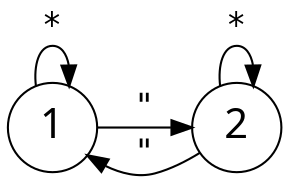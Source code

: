 digraph {
    graph [fontname="sans-serif" rankdir=LR]
    node [fontname="sans-serif" shape=circle fontsize=20]
    edge [fontname="monospace" fontsize=16]
    1 -> 2 [label="\""];
    1 -> 1 [label="*"];
    2 -> 1 [label="\""];
    2 -> 2 [label="*"];
}
